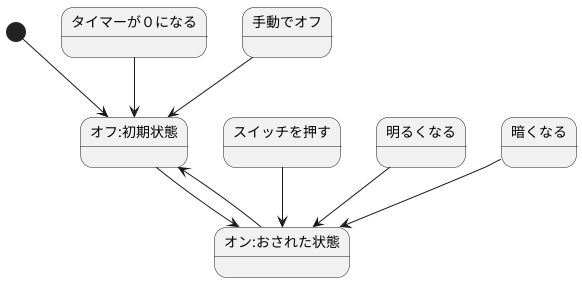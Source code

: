 @startuml
[*]-->オフ:初期状態
スイッチを押す-->オン:おされた状態
タイマーが０になる-->オフ:初期状態
手動でオフ-->オフ:初期状態
明るくなる-->オン:おされた状態
暗くなる-->オン:おされた状態
オフ:初期状態-->オン:おされた状態
オン:おされた状態-->オフ:初期状態
@enduml